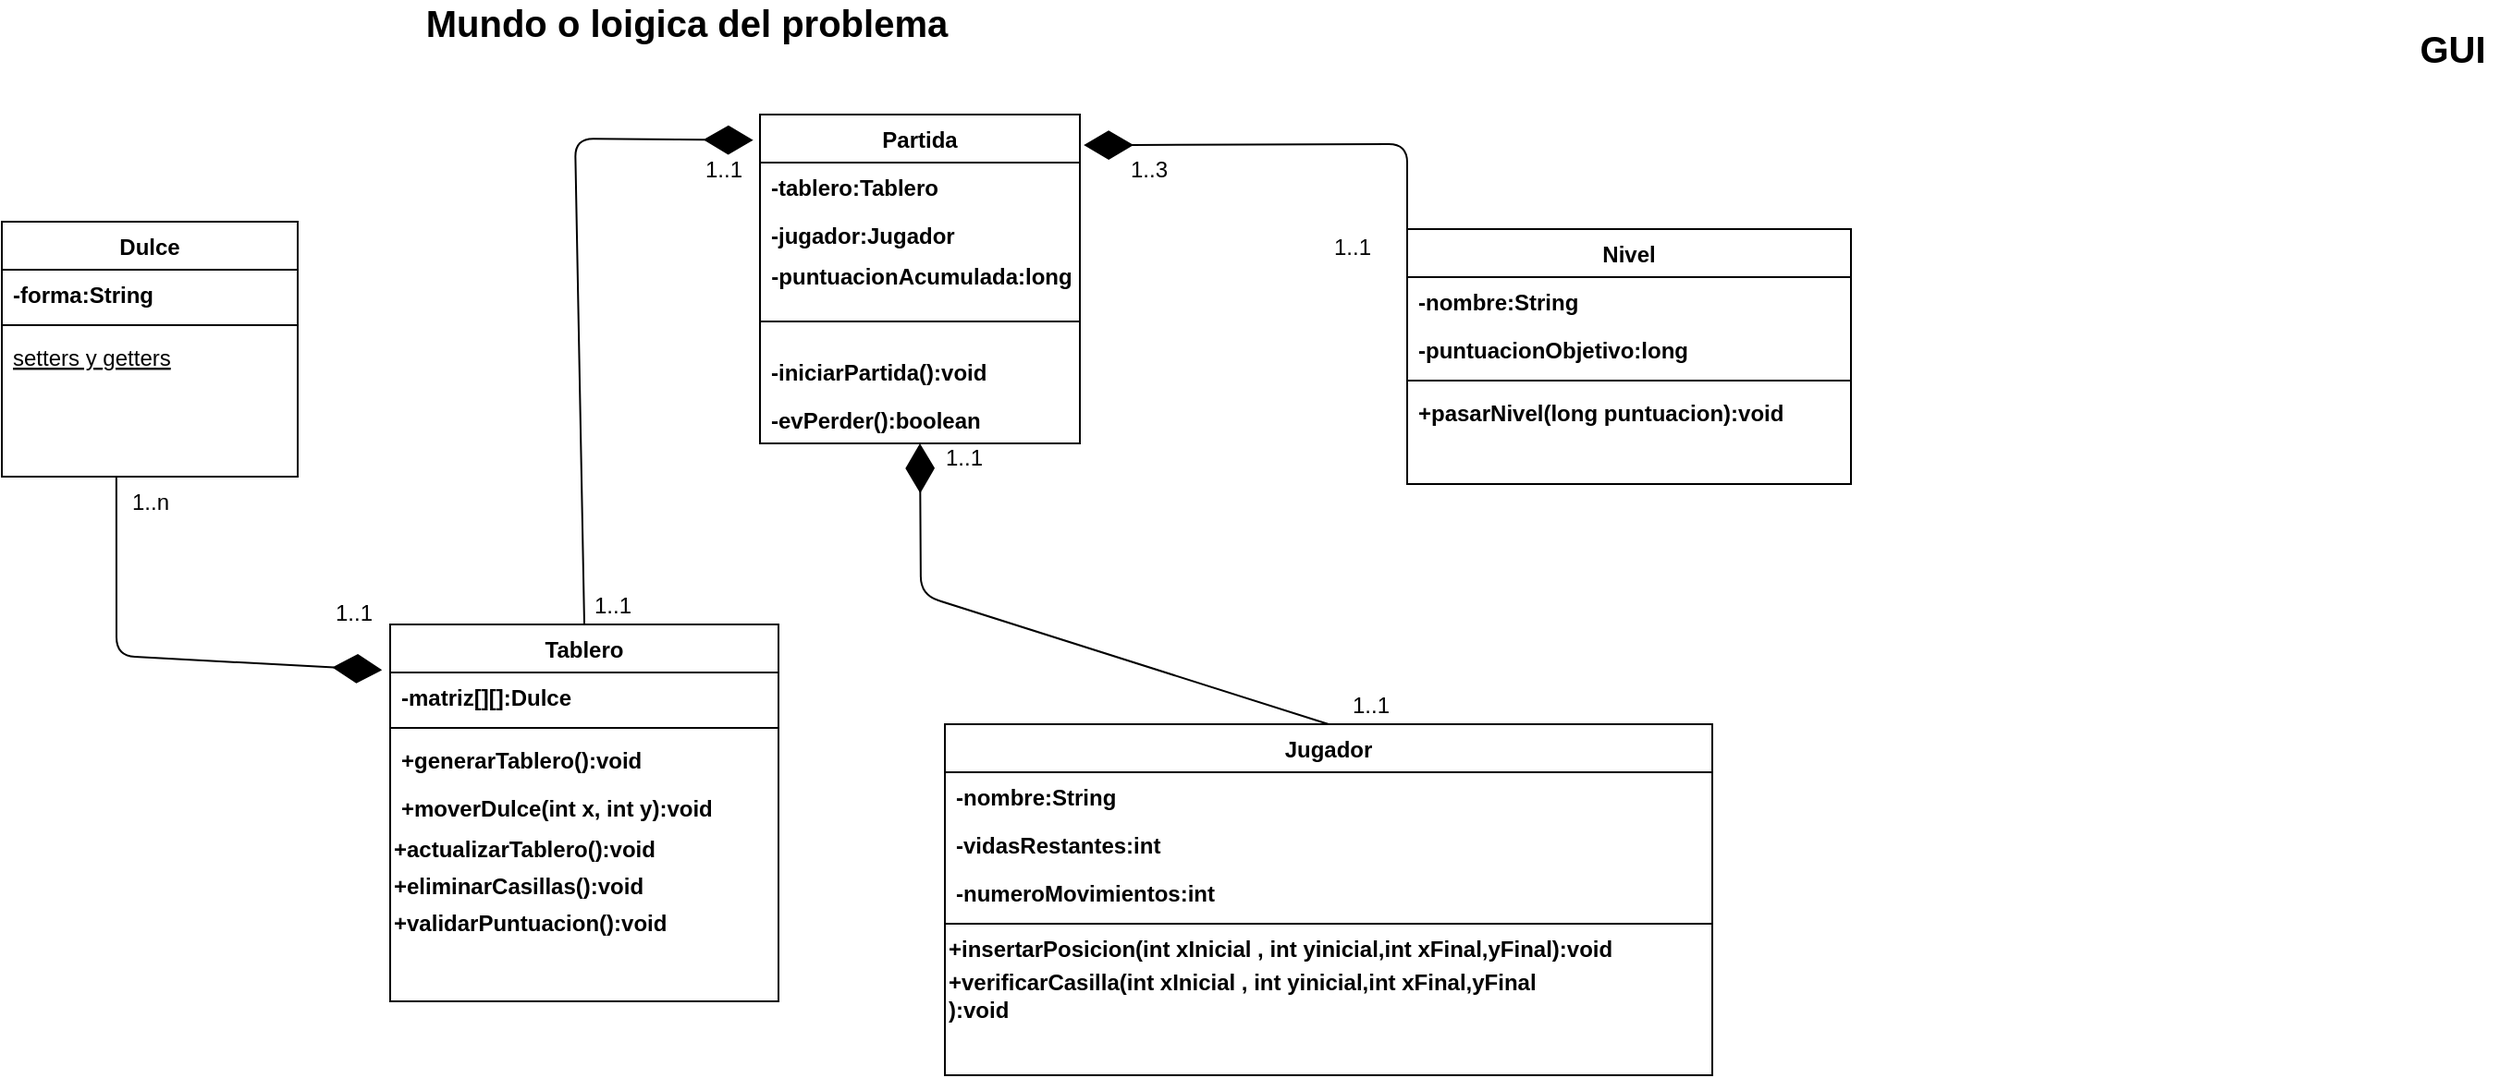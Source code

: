 <mxfile version="13.0.1" type="device"><diagram id="C5RBs43oDa-KdzZeNtuy" name="Page-1"><mxGraphModel dx="1021" dy="592" grid="1" gridSize="10" guides="1" tooltips="1" connect="1" arrows="1" fold="1" page="1" pageScale="1" pageWidth="1600" pageHeight="1200" math="0" shadow="0"><root><mxCell id="WIyWlLk6GJQsqaUBKTNV-0"/><mxCell id="WIyWlLk6GJQsqaUBKTNV-1" parent="WIyWlLk6GJQsqaUBKTNV-0"/><mxCell id="zkfFHV4jXpPFQw0GAbJ--6" value="Dulce" style="swimlane;fontStyle=1;align=center;verticalAlign=top;childLayout=stackLayout;horizontal=1;startSize=26;horizontalStack=0;resizeParent=1;resizeLast=0;collapsible=1;marginBottom=0;rounded=0;shadow=0;strokeWidth=1;" parent="WIyWlLk6GJQsqaUBKTNV-1" vertex="1"><mxGeometry x="70" y="138" width="160" height="138" as="geometry"><mxRectangle x="130" y="380" width="160" height="26" as="alternateBounds"/></mxGeometry></mxCell><mxCell id="zkfFHV4jXpPFQw0GAbJ--7" value="-forma:String" style="text;align=left;verticalAlign=top;spacingLeft=4;spacingRight=4;overflow=hidden;rotatable=0;points=[[0,0.5],[1,0.5]];portConstraint=eastwest;fontStyle=1" parent="zkfFHV4jXpPFQw0GAbJ--6" vertex="1"><mxGeometry y="26" width="160" height="26" as="geometry"/></mxCell><mxCell id="zkfFHV4jXpPFQw0GAbJ--9" value="" style="line;html=1;strokeWidth=1;align=left;verticalAlign=middle;spacingTop=-1;spacingLeft=3;spacingRight=3;rotatable=0;labelPosition=right;points=[];portConstraint=eastwest;" parent="zkfFHV4jXpPFQw0GAbJ--6" vertex="1"><mxGeometry y="52" width="160" height="8" as="geometry"/></mxCell><mxCell id="zkfFHV4jXpPFQw0GAbJ--10" value="setters y getters" style="text;align=left;verticalAlign=top;spacingLeft=4;spacingRight=4;overflow=hidden;rotatable=0;points=[[0,0.5],[1,0.5]];portConstraint=eastwest;fontStyle=4" parent="zkfFHV4jXpPFQw0GAbJ--6" vertex="1"><mxGeometry y="60" width="160" height="26" as="geometry"/></mxCell><mxCell id="cQPRmMjSlUN1KZrkLtFj-0" value="&lt;font style=&quot;font-size: 20px&quot;&gt;&lt;b&gt;Mundo o loigica del problema&lt;/b&gt;&lt;/font&gt;" style="text;html=1;align=center;verticalAlign=middle;resizable=0;points=[];autosize=1;" parent="WIyWlLk6GJQsqaUBKTNV-1" vertex="1"><mxGeometry x="290" y="20" width="300" height="20" as="geometry"/></mxCell><mxCell id="cQPRmMjSlUN1KZrkLtFj-1" value="&lt;b&gt;&lt;font style=&quot;font-size: 20px&quot;&gt;GUI&lt;/font&gt;&lt;/b&gt;&lt;br&gt;" style="text;html=1;align=center;verticalAlign=middle;resizable=0;points=[];autosize=1;" parent="WIyWlLk6GJQsqaUBKTNV-1" vertex="1"><mxGeometry x="1370" y="34" width="50" height="20" as="geometry"/></mxCell><mxCell id="zkfFHV4jXpPFQw0GAbJ--13" value="Partida" style="swimlane;fontStyle=1;align=center;verticalAlign=top;childLayout=stackLayout;horizontal=1;startSize=26;horizontalStack=0;resizeParent=1;resizeLast=0;collapsible=1;marginBottom=0;rounded=0;shadow=0;strokeWidth=1;" parent="WIyWlLk6GJQsqaUBKTNV-1" vertex="1"><mxGeometry x="480" y="80" width="173" height="178" as="geometry"><mxRectangle x="340" y="380" width="170" height="26" as="alternateBounds"/></mxGeometry></mxCell><mxCell id="zkfFHV4jXpPFQw0GAbJ--14" value="-tablero:Tablero" style="text;align=left;verticalAlign=top;spacingLeft=4;spacingRight=4;overflow=hidden;rotatable=0;points=[[0,0.5],[1,0.5]];portConstraint=eastwest;fontStyle=1" parent="zkfFHV4jXpPFQw0GAbJ--13" vertex="1"><mxGeometry y="26" width="173" height="26" as="geometry"/></mxCell><mxCell id="aWOyQPoQqMCsu_JMdcGt-1" value="-jugador:Jugador" style="text;align=left;verticalAlign=top;spacingLeft=4;spacingRight=4;overflow=hidden;rotatable=0;points=[[0,0.5],[1,0.5]];portConstraint=eastwest;fontStyle=1" parent="zkfFHV4jXpPFQw0GAbJ--13" vertex="1"><mxGeometry y="52" width="173" height="26" as="geometry"/></mxCell><mxCell id="z0Z8i_oPePoFpafT8YXw-0" value="&lt;b&gt;-puntuacionAcumulada:long&lt;/b&gt;" style="text;html=1;align=center;verticalAlign=middle;resizable=0;points=[];autosize=1;" vertex="1" parent="zkfFHV4jXpPFQw0GAbJ--13"><mxGeometry y="78" width="173" height="20" as="geometry"/></mxCell><mxCell id="zkfFHV4jXpPFQw0GAbJ--15" value="" style="line;html=1;strokeWidth=1;align=left;verticalAlign=middle;spacingTop=-1;spacingLeft=3;spacingRight=3;rotatable=0;labelPosition=right;points=[];portConstraint=eastwest;" parent="zkfFHV4jXpPFQw0GAbJ--13" vertex="1"><mxGeometry y="98" width="173" height="28" as="geometry"/></mxCell><mxCell id="aWOyQPoQqMCsu_JMdcGt-0" value="-iniciarPartida():void" style="text;align=left;verticalAlign=top;spacingLeft=4;spacingRight=4;overflow=hidden;rotatable=0;points=[[0,0.5],[1,0.5]];portConstraint=eastwest;fontStyle=1" parent="zkfFHV4jXpPFQw0GAbJ--13" vertex="1"><mxGeometry y="126" width="173" height="26" as="geometry"/></mxCell><mxCell id="z0Z8i_oPePoFpafT8YXw-6" value="-evPerder():boolean" style="text;align=left;verticalAlign=top;spacingLeft=4;spacingRight=4;overflow=hidden;rotatable=0;points=[[0,0.5],[1,0.5]];portConstraint=eastwest;fontStyle=1" vertex="1" parent="zkfFHV4jXpPFQw0GAbJ--13"><mxGeometry y="152" width="173" height="26" as="geometry"/></mxCell><mxCell id="cQPRmMjSlUN1KZrkLtFj-4" value="" style="endArrow=diamondThin;endFill=1;endSize=24;html=1;exitX=0.5;exitY=0;exitDx=0;exitDy=0;entryX=-0.021;entryY=0.078;entryDx=0;entryDy=0;entryPerimeter=0;" parent="WIyWlLk6GJQsqaUBKTNV-1" source="zkfFHV4jXpPFQw0GAbJ--0" target="zkfFHV4jXpPFQw0GAbJ--13" edge="1"><mxGeometry width="160" relative="1" as="geometry"><mxPoint x="470" y="260" as="sourcePoint"/><mxPoint x="630" y="260" as="targetPoint"/><Array as="points"><mxPoint x="380" y="93"/></Array></mxGeometry></mxCell><mxCell id="cQPRmMjSlUN1KZrkLtFj-5" value="1..1" style="text;html=1;align=center;verticalAlign=middle;resizable=0;points=[];autosize=1;" parent="WIyWlLk6GJQsqaUBKTNV-1" vertex="1"><mxGeometry x="380" y="336" width="40" height="20" as="geometry"/></mxCell><mxCell id="cQPRmMjSlUN1KZrkLtFj-6" value="1..1" style="text;html=1;align=center;verticalAlign=middle;resizable=0;points=[];autosize=1;" parent="WIyWlLk6GJQsqaUBKTNV-1" vertex="1"><mxGeometry x="440" y="100" width="40" height="20" as="geometry"/></mxCell><mxCell id="cQPRmMjSlUN1KZrkLtFj-7" value="" style="endArrow=diamondThin;endFill=1;endSize=24;html=1;entryX=0.5;entryY=1;entryDx=0;entryDy=0;exitX=0.5;exitY=0;exitDx=0;exitDy=0;" parent="WIyWlLk6GJQsqaUBKTNV-1" source="zkfFHV4jXpPFQw0GAbJ--17" target="zkfFHV4jXpPFQw0GAbJ--13" edge="1"><mxGeometry width="160" relative="1" as="geometry"><mxPoint x="470" y="260" as="sourcePoint"/><mxPoint x="630" y="260" as="targetPoint"/><Array as="points"><mxPoint x="567" y="340"/></Array></mxGeometry></mxCell><mxCell id="cQPRmMjSlUN1KZrkLtFj-8" value="1..1" style="text;html=1;align=center;verticalAlign=middle;resizable=0;points=[];autosize=1;" parent="WIyWlLk6GJQsqaUBKTNV-1" vertex="1"><mxGeometry x="790" y="390" width="40" height="20" as="geometry"/></mxCell><mxCell id="cQPRmMjSlUN1KZrkLtFj-9" value="1..1" style="text;html=1;align=center;verticalAlign=middle;resizable=0;points=[];autosize=1;" parent="WIyWlLk6GJQsqaUBKTNV-1" vertex="1"><mxGeometry x="570" y="256" width="40" height="20" as="geometry"/></mxCell><mxCell id="cQPRmMjSlUN1KZrkLtFj-10" value="" style="endArrow=diamondThin;endFill=1;endSize=24;html=1;exitX=0.387;exitY=1.009;exitDx=0;exitDy=0;exitPerimeter=0;entryX=-0.021;entryY=0.121;entryDx=0;entryDy=0;entryPerimeter=0;" parent="WIyWlLk6GJQsqaUBKTNV-1" target="zkfFHV4jXpPFQw0GAbJ--0" edge="1"><mxGeometry width="160" relative="1" as="geometry"><mxPoint x="131.92" y="276.234" as="sourcePoint"/><mxPoint x="630" y="260" as="targetPoint"/><Array as="points"><mxPoint x="132" y="373"/></Array></mxGeometry></mxCell><mxCell id="cQPRmMjSlUN1KZrkLtFj-11" value="1..n" style="text;html=1;align=center;verticalAlign=middle;resizable=0;points=[];autosize=1;" parent="WIyWlLk6GJQsqaUBKTNV-1" vertex="1"><mxGeometry x="130" y="280" width="40" height="20" as="geometry"/></mxCell><mxCell id="cQPRmMjSlUN1KZrkLtFj-12" value="1..1" style="text;html=1;align=center;verticalAlign=middle;resizable=0;points=[];autosize=1;" parent="WIyWlLk6GJQsqaUBKTNV-1" vertex="1"><mxGeometry x="240" y="340" width="40" height="20" as="geometry"/></mxCell><mxCell id="cQPRmMjSlUN1KZrkLtFj-18" value="Nivel" style="swimlane;fontStyle=1;align=center;verticalAlign=top;childLayout=stackLayout;horizontal=1;startSize=26;horizontalStack=0;resizeParent=1;resizeLast=0;collapsible=1;marginBottom=0;rounded=0;shadow=0;strokeWidth=1;" parent="WIyWlLk6GJQsqaUBKTNV-1" vertex="1"><mxGeometry x="830" y="142" width="240" height="138" as="geometry"><mxRectangle x="230" y="140" width="160" height="26" as="alternateBounds"/></mxGeometry></mxCell><mxCell id="cQPRmMjSlUN1KZrkLtFj-19" value="-nombre:String" style="text;align=left;verticalAlign=top;spacingLeft=4;spacingRight=4;overflow=hidden;rotatable=0;points=[[0,0.5],[1,0.5]];portConstraint=eastwest;fontStyle=1" parent="cQPRmMjSlUN1KZrkLtFj-18" vertex="1"><mxGeometry y="26" width="240" height="26" as="geometry"/></mxCell><mxCell id="cQPRmMjSlUN1KZrkLtFj-20" value="-puntuacionObjetivo:long" style="text;align=left;verticalAlign=top;spacingLeft=4;spacingRight=4;overflow=hidden;rotatable=0;points=[[0,0.5],[1,0.5]];portConstraint=eastwest;rounded=0;shadow=0;html=0;fontStyle=1" parent="cQPRmMjSlUN1KZrkLtFj-18" vertex="1"><mxGeometry y="52" width="240" height="26" as="geometry"/></mxCell><mxCell id="cQPRmMjSlUN1KZrkLtFj-21" value="" style="line;html=1;strokeWidth=1;align=left;verticalAlign=middle;spacingTop=-1;spacingLeft=3;spacingRight=3;rotatable=0;labelPosition=right;points=[];portConstraint=eastwest;" parent="cQPRmMjSlUN1KZrkLtFj-18" vertex="1"><mxGeometry y="78" width="240" height="8" as="geometry"/></mxCell><mxCell id="cQPRmMjSlUN1KZrkLtFj-22" value="+pasarNivel(long puntuacion):void" style="text;align=left;verticalAlign=top;spacingLeft=4;spacingRight=4;overflow=hidden;rotatable=0;points=[[0,0.5],[1,0.5]];portConstraint=eastwest;fontStyle=1" parent="cQPRmMjSlUN1KZrkLtFj-18" vertex="1"><mxGeometry y="86" width="240" height="26" as="geometry"/></mxCell><mxCell id="cQPRmMjSlUN1KZrkLtFj-24" value="" style="endArrow=diamondThin;endFill=1;endSize=24;html=1;exitX=0;exitY=0;exitDx=0;exitDy=0;entryX=1.012;entryY=0.093;entryDx=0;entryDy=0;entryPerimeter=0;" parent="WIyWlLk6GJQsqaUBKTNV-1" source="cQPRmMjSlUN1KZrkLtFj-18" target="zkfFHV4jXpPFQw0GAbJ--13" edge="1"><mxGeometry width="160" relative="1" as="geometry"><mxPoint x="630" y="130" as="sourcePoint"/><mxPoint x="646" y="90" as="targetPoint"/><Array as="points"><mxPoint x="830" y="96"/></Array></mxGeometry></mxCell><mxCell id="cQPRmMjSlUN1KZrkLtFj-25" value="1..3" style="text;html=1;align=center;verticalAlign=middle;resizable=0;points=[];autosize=1;" parent="WIyWlLk6GJQsqaUBKTNV-1" vertex="1"><mxGeometry x="670" y="100" width="40" height="20" as="geometry"/></mxCell><mxCell id="cQPRmMjSlUN1KZrkLtFj-26" value="1..1" style="text;html=1;align=center;verticalAlign=middle;resizable=0;points=[];autosize=1;" parent="WIyWlLk6GJQsqaUBKTNV-1" vertex="1"><mxGeometry x="780" y="142" width="40" height="20" as="geometry"/></mxCell><mxCell id="zkfFHV4jXpPFQw0GAbJ--0" value="Tablero&#10;" style="swimlane;fontStyle=1;align=center;verticalAlign=top;childLayout=stackLayout;horizontal=1;startSize=26;horizontalStack=0;resizeParent=1;resizeLast=0;collapsible=1;marginBottom=0;rounded=0;shadow=0;strokeWidth=1;" parent="WIyWlLk6GJQsqaUBKTNV-1" vertex="1"><mxGeometry x="280" y="356" width="210" height="204" as="geometry"><mxRectangle x="230" y="140" width="160" height="26" as="alternateBounds"/></mxGeometry></mxCell><mxCell id="zkfFHV4jXpPFQw0GAbJ--1" value="-matriz[][]:Dulce" style="text;align=left;verticalAlign=top;spacingLeft=4;spacingRight=4;overflow=hidden;rotatable=0;points=[[0,0.5],[1,0.5]];portConstraint=eastwest;fontStyle=1" parent="zkfFHV4jXpPFQw0GAbJ--0" vertex="1"><mxGeometry y="26" width="210" height="26" as="geometry"/></mxCell><mxCell id="zkfFHV4jXpPFQw0GAbJ--4" value="" style="line;html=1;strokeWidth=1;align=left;verticalAlign=middle;spacingTop=-1;spacingLeft=3;spacingRight=3;rotatable=0;labelPosition=right;points=[];portConstraint=eastwest;" parent="zkfFHV4jXpPFQw0GAbJ--0" vertex="1"><mxGeometry y="52" width="210" height="8" as="geometry"/></mxCell><mxCell id="zkfFHV4jXpPFQw0GAbJ--5" value="+generarTablero():void" style="text;align=left;verticalAlign=top;spacingLeft=4;spacingRight=4;overflow=hidden;rotatable=0;points=[[0,0.5],[1,0.5]];portConstraint=eastwest;fontStyle=1" parent="zkfFHV4jXpPFQw0GAbJ--0" vertex="1"><mxGeometry y="60" width="210" height="26" as="geometry"/></mxCell><mxCell id="z0Z8i_oPePoFpafT8YXw-1" value="+moverDulce(int x, int y):void" style="text;align=left;verticalAlign=top;spacingLeft=4;spacingRight=4;overflow=hidden;rotatable=0;points=[[0,0.5],[1,0.5]];portConstraint=eastwest;fontStyle=1" vertex="1" parent="zkfFHV4jXpPFQw0GAbJ--0"><mxGeometry y="86" width="210" height="26" as="geometry"/></mxCell><mxCell id="z0Z8i_oPePoFpafT8YXw-4" value="&lt;b&gt;+actualizarTablero():void&lt;/b&gt;" style="text;html=1;align=left;verticalAlign=middle;resizable=0;points=[];autosize=1;" vertex="1" parent="zkfFHV4jXpPFQw0GAbJ--0"><mxGeometry y="112" width="210" height="20" as="geometry"/></mxCell><mxCell id="z0Z8i_oPePoFpafT8YXw-7" value="&lt;b&gt;+eliminarCasillas():void&lt;/b&gt;" style="text;html=1;align=left;verticalAlign=middle;resizable=0;points=[];autosize=1;" vertex="1" parent="zkfFHV4jXpPFQw0GAbJ--0"><mxGeometry y="132" width="210" height="20" as="geometry"/></mxCell><mxCell id="z0Z8i_oPePoFpafT8YXw-8" value="&lt;b&gt;+validarPuntuacion():void&lt;/b&gt;" style="text;html=1;align=left;verticalAlign=middle;resizable=0;points=[];autosize=1;" vertex="1" parent="zkfFHV4jXpPFQw0GAbJ--0"><mxGeometry y="152" width="210" height="20" as="geometry"/></mxCell><mxCell id="zkfFHV4jXpPFQw0GAbJ--17" value="Jugador" style="swimlane;fontStyle=1;align=center;verticalAlign=top;childLayout=stackLayout;horizontal=1;startSize=26;horizontalStack=0;resizeParent=1;resizeLast=0;collapsible=1;marginBottom=0;rounded=0;shadow=0;strokeWidth=1;" parent="WIyWlLk6GJQsqaUBKTNV-1" vertex="1"><mxGeometry x="580" y="410" width="415" height="190" as="geometry"><mxRectangle x="550" y="140" width="160" height="26" as="alternateBounds"/></mxGeometry></mxCell><mxCell id="zkfFHV4jXpPFQw0GAbJ--18" value="-nombre:String" style="text;align=left;verticalAlign=top;spacingLeft=4;spacingRight=4;overflow=hidden;rotatable=0;points=[[0,0.5],[1,0.5]];portConstraint=eastwest;fontStyle=1" parent="zkfFHV4jXpPFQw0GAbJ--17" vertex="1"><mxGeometry y="26" width="415" height="26" as="geometry"/></mxCell><mxCell id="zkfFHV4jXpPFQw0GAbJ--19" value="-vidasRestantes:int" style="text;align=left;verticalAlign=top;spacingLeft=4;spacingRight=4;overflow=hidden;rotatable=0;points=[[0,0.5],[1,0.5]];portConstraint=eastwest;rounded=0;shadow=0;html=0;fontStyle=1" parent="zkfFHV4jXpPFQw0GAbJ--17" vertex="1"><mxGeometry y="52" width="415" height="26" as="geometry"/></mxCell><mxCell id="z0Z8i_oPePoFpafT8YXw-13" value="-numeroMovimientos:int" style="text;align=left;verticalAlign=top;spacingLeft=4;spacingRight=4;overflow=hidden;rotatable=0;points=[[0,0.5],[1,0.5]];portConstraint=eastwest;rounded=0;shadow=0;html=0;fontStyle=1" vertex="1" parent="zkfFHV4jXpPFQw0GAbJ--17"><mxGeometry y="78" width="415" height="26" as="geometry"/></mxCell><mxCell id="zkfFHV4jXpPFQw0GAbJ--23" value="" style="line;html=1;strokeWidth=1;align=left;verticalAlign=middle;spacingTop=-1;spacingLeft=3;spacingRight=3;rotatable=0;labelPosition=right;points=[];portConstraint=eastwest;" parent="zkfFHV4jXpPFQw0GAbJ--17" vertex="1"><mxGeometry y="104" width="415" height="8" as="geometry"/></mxCell><mxCell id="z0Z8i_oPePoFpafT8YXw-2" value="&lt;b&gt;+insertarPosicion(int xInicial , int yinicial,int xFinal,yFinal):void&lt;/b&gt;" style="text;html=1;align=left;verticalAlign=middle;resizable=0;points=[];autosize=1;" vertex="1" parent="zkfFHV4jXpPFQw0GAbJ--17"><mxGeometry y="112" width="415" height="20" as="geometry"/></mxCell><mxCell id="z0Z8i_oPePoFpafT8YXw-3" value="&lt;b&gt;+verificarCasilla(&lt;/b&gt;&lt;b&gt;int xInicial , int yinicial,int xFinal,yFinal&lt;/b&gt;&lt;b&gt;&lt;br&gt;):void&lt;/b&gt;" style="text;html=1;align=left;verticalAlign=middle;resizable=0;points=[];autosize=1;" vertex="1" parent="zkfFHV4jXpPFQw0GAbJ--17"><mxGeometry y="132" width="415" height="30" as="geometry"/></mxCell></root></mxGraphModel></diagram></mxfile>